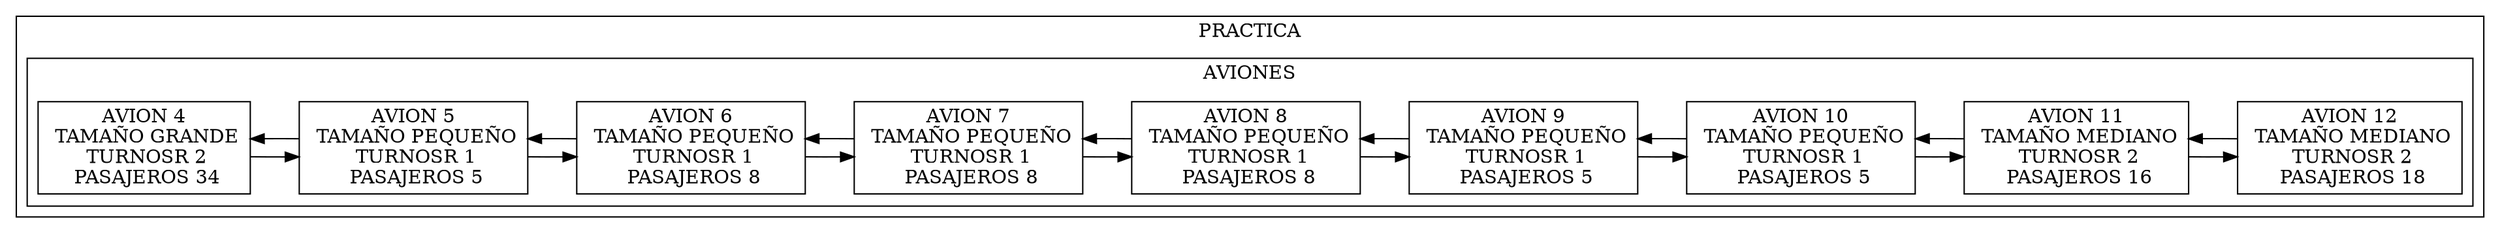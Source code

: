 digraph{ 
 rankdir = LR; 
 node[shape = record];subgraph clusterPRACTICA{
label = "PRACTICA";
subgraph clusterAVIONES{
label = " AVIONES "nca0[label = "AVION 4\n TAMAÑO GRANDE\n TURNOSR 2\n PASAJEROS 34"];
nca1[label = "AVION 5\n TAMAÑO PEQUEÑO\n TURNOSR 1\n PASAJEROS 5"];
nca2[label = "AVION 6\n TAMAÑO PEQUEÑO\n TURNOSR 1\n PASAJEROS 8"];
nca3[label = "AVION 7\n TAMAÑO PEQUEÑO\n TURNOSR 1\n PASAJEROS 8"];
nca4[label = "AVION 8\n TAMAÑO PEQUEÑO\n TURNOSR 1\n PASAJEROS 8"];
nca5[label = "AVION 9\n TAMAÑO PEQUEÑO\n TURNOSR 1\n PASAJEROS 5"];
nca6[label = "AVION 10\n TAMAÑO PEQUEÑO\n TURNOSR 1\n PASAJEROS 5"];
nca7[label = "AVION 11\n TAMAÑO MEDIANO\n TURNOSR 2\n PASAJEROS 16"];
nca8[label = "AVION 12\n TAMAÑO MEDIANO\n TURNOSR 2\n PASAJEROS 18"];
nca0->nca1
nca1->nca2
nca1->nca0
nca2->nca3
nca2->nca1
nca3->nca4
nca3->nca2
nca4->nca5
nca4->nca3
nca5->nca6
nca5->nca4
nca6->nca7
nca6->nca5
nca7->nca8
nca7->nca6
nca8->nca7
}
}
}
